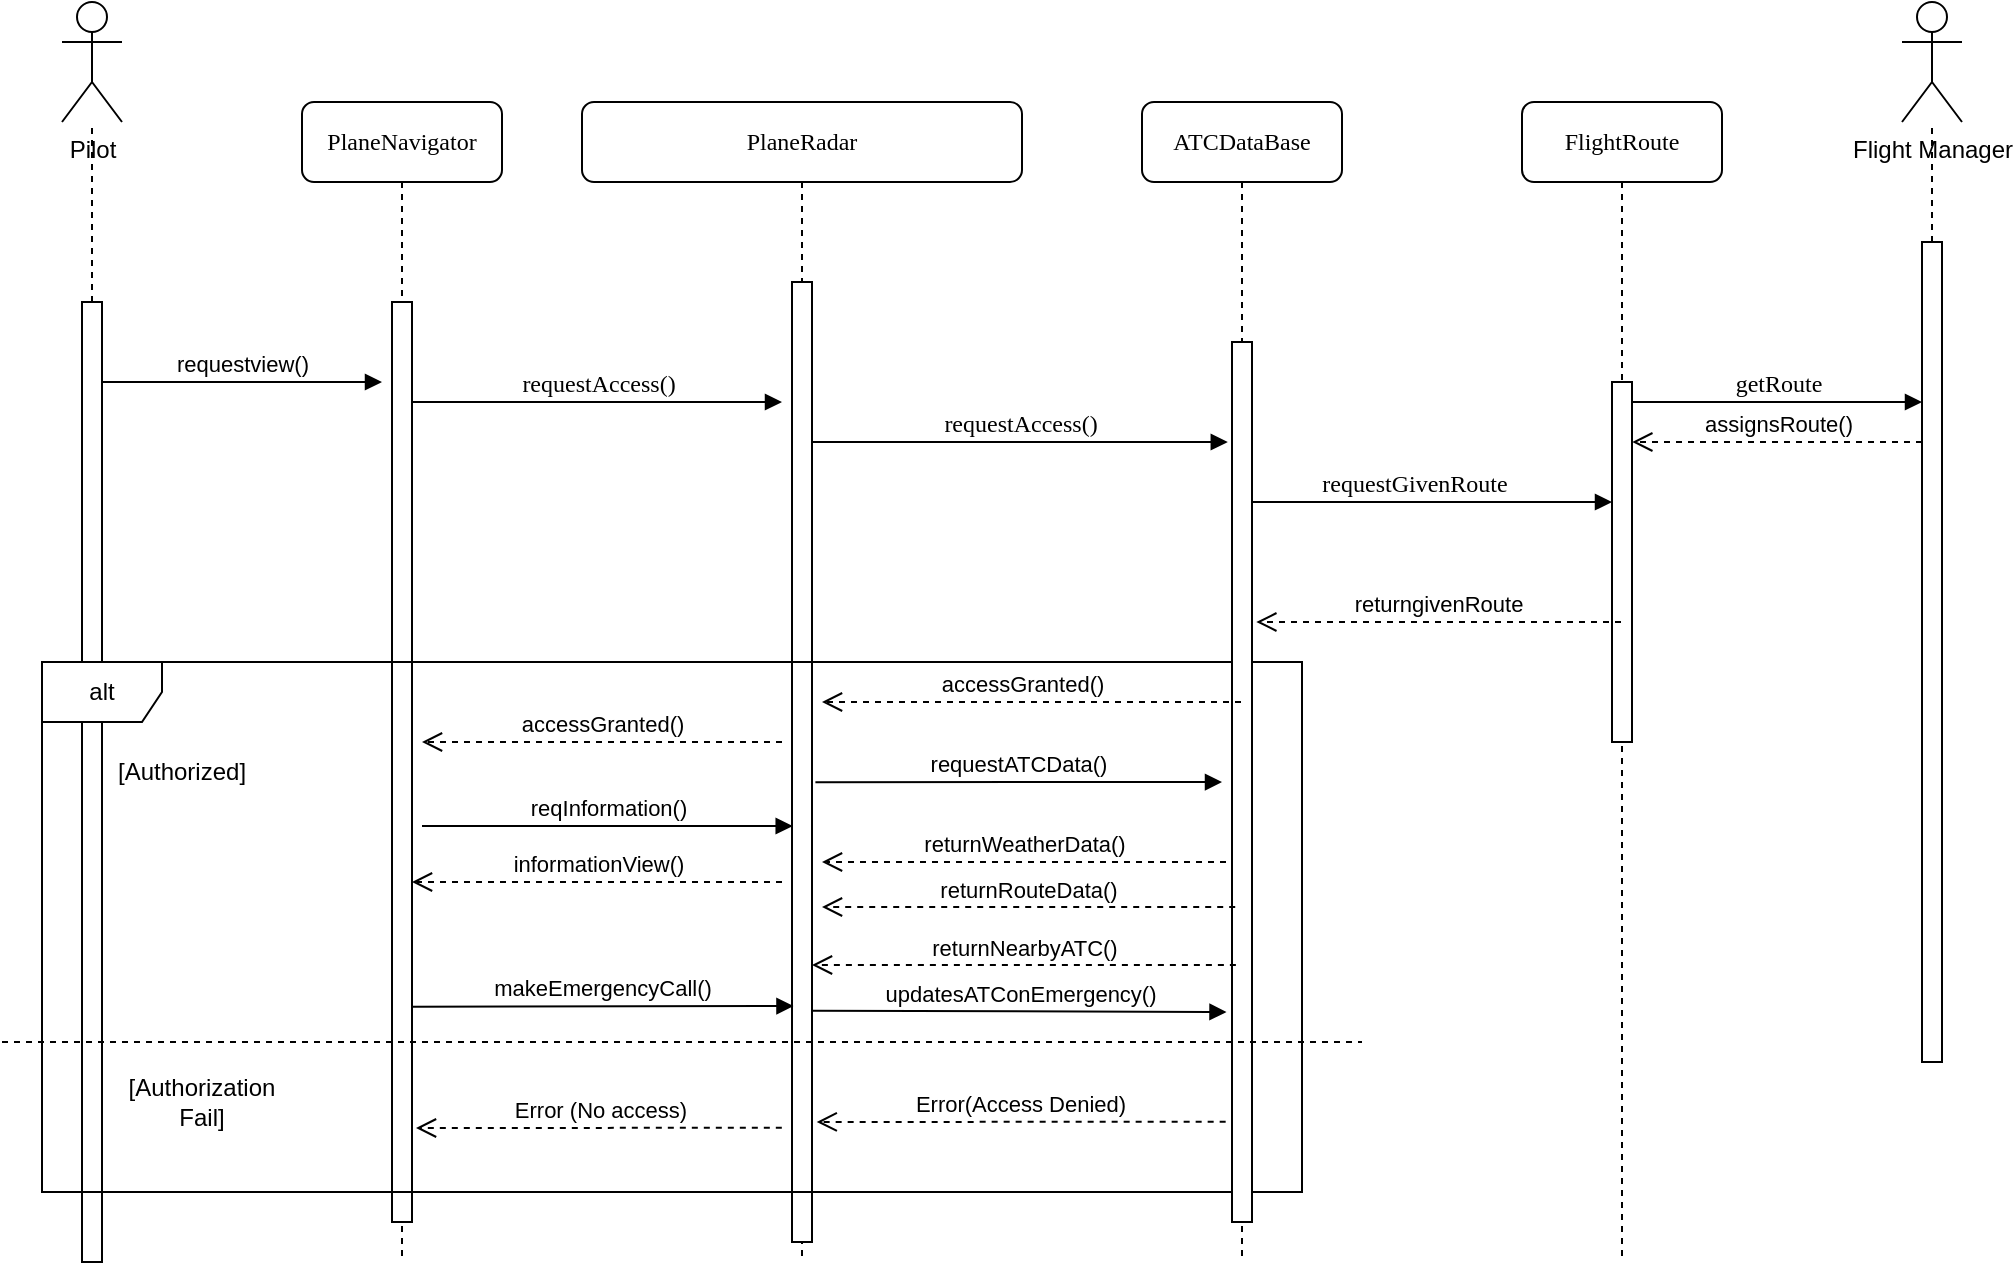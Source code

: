 <mxfile version="21.1.9" type="device">
  <diagram name="Page-1" id="13e1069c-82ec-6db2-03f1-153e76fe0fe0">
    <mxGraphModel dx="2557" dy="795" grid="1" gridSize="10" guides="1" tooltips="1" connect="1" arrows="1" fold="1" page="1" pageScale="1" pageWidth="1100" pageHeight="850" background="none" math="0" shadow="0">
      <root>
        <mxCell id="0" />
        <mxCell id="1" parent="0" />
        <mxCell id="7baba1c4bc27f4b0-2" value="PlaneRadar" style="shape=umlLifeline;perimeter=lifelinePerimeter;whiteSpace=wrap;html=1;container=1;collapsible=0;recursiveResize=0;outlineConnect=0;rounded=1;shadow=0;comic=0;labelBackgroundColor=none;strokeWidth=1;fontFamily=Verdana;fontSize=12;align=center;" parent="1" vertex="1">
          <mxGeometry x="240" y="80" width="220" height="580" as="geometry" />
        </mxCell>
        <mxCell id="7baba1c4bc27f4b0-10" value="" style="html=1;points=[];perimeter=orthogonalPerimeter;rounded=0;shadow=0;comic=0;labelBackgroundColor=none;strokeWidth=1;fontFamily=Verdana;fontSize=12;align=center;" parent="7baba1c4bc27f4b0-2" vertex="1">
          <mxGeometry x="105" y="90" width="10" height="480" as="geometry" />
        </mxCell>
        <mxCell id="7baba1c4bc27f4b0-4" value="FlightRoute" style="shape=umlLifeline;perimeter=lifelinePerimeter;whiteSpace=wrap;html=1;container=1;collapsible=0;recursiveResize=0;outlineConnect=0;rounded=1;shadow=0;comic=0;labelBackgroundColor=none;strokeWidth=1;fontFamily=Verdana;fontSize=12;align=center;" parent="1" vertex="1">
          <mxGeometry x="710" y="80" width="100" height="580" as="geometry" />
        </mxCell>
        <mxCell id="7baba1c4bc27f4b0-16" value="" style="html=1;points=[];perimeter=orthogonalPerimeter;rounded=0;shadow=0;comic=0;labelBackgroundColor=none;strokeWidth=1;fontFamily=Verdana;fontSize=12;align=center;" parent="7baba1c4bc27f4b0-4" vertex="1">
          <mxGeometry x="45" y="140" width="10" height="180" as="geometry" />
        </mxCell>
        <mxCell id="7baba1c4bc27f4b0-8" value="PlaneNavigator" style="shape=umlLifeline;perimeter=lifelinePerimeter;whiteSpace=wrap;html=1;container=1;collapsible=0;recursiveResize=0;outlineConnect=0;rounded=1;shadow=0;comic=0;labelBackgroundColor=none;strokeWidth=1;fontFamily=Verdana;fontSize=12;align=center;" parent="1" vertex="1">
          <mxGeometry x="100" y="80" width="100" height="580" as="geometry" />
        </mxCell>
        <mxCell id="7baba1c4bc27f4b0-9" value="" style="html=1;points=[];perimeter=orthogonalPerimeter;rounded=0;shadow=0;comic=0;labelBackgroundColor=none;strokeWidth=1;fontFamily=Verdana;fontSize=12;align=center;" parent="7baba1c4bc27f4b0-8" vertex="1">
          <mxGeometry x="45" y="100" width="10" height="460" as="geometry" />
        </mxCell>
        <mxCell id="7baba1c4bc27f4b0-17" value="requestGivenRoute" style="html=1;verticalAlign=bottom;endArrow=block;labelBackgroundColor=none;fontFamily=Verdana;fontSize=12;edgeStyle=elbowEdgeStyle;elbow=vertical;" parent="1" source="7baba1c4bc27f4b0-13" target="7baba1c4bc27f4b0-16" edge="1">
          <mxGeometry x="-0.103" relative="1" as="geometry">
            <mxPoint x="510" y="220" as="sourcePoint" />
            <Array as="points">
              <mxPoint x="610" y="280" />
              <mxPoint x="560" y="340" />
              <mxPoint x="460" y="220" />
            </Array>
            <mxPoint as="offset" />
          </mxGeometry>
        </mxCell>
        <mxCell id="7baba1c4bc27f4b0-20" value="getRoute" style="html=1;verticalAlign=bottom;endArrow=block;entryX=0;entryY=0.195;labelBackgroundColor=none;fontFamily=Verdana;fontSize=12;edgeStyle=elbowEdgeStyle;elbow=vertical;entryDx=0;entryDy=0;entryPerimeter=0;" parent="1" source="7baba1c4bc27f4b0-16" target="RVp1_wRc7afk8mZpjvYk-4" edge="1">
          <mxGeometry relative="1" as="geometry">
            <mxPoint x="650" y="230" as="sourcePoint" />
            <mxPoint x="725" y="230" as="targetPoint" />
          </mxGeometry>
        </mxCell>
        <mxCell id="7baba1c4bc27f4b0-11" value="requestAccess()" style="html=1;verticalAlign=bottom;endArrow=block;labelBackgroundColor=none;fontFamily=Verdana;fontSize=12;edgeStyle=elbowEdgeStyle;elbow=vertical;" parent="1" source="7baba1c4bc27f4b0-9" edge="1">
          <mxGeometry relative="1" as="geometry">
            <mxPoint x="220" y="190" as="sourcePoint" />
            <mxPoint x="340" y="230" as="targetPoint" />
            <Array as="points">
              <mxPoint x="200" y="230" />
            </Array>
          </mxGeometry>
        </mxCell>
        <mxCell id="7baba1c4bc27f4b0-14" value="requestAccess()" style="html=1;verticalAlign=bottom;endArrow=block;labelBackgroundColor=none;fontFamily=Verdana;fontSize=12;edgeStyle=elbowEdgeStyle;elbow=vertical;entryX=0.429;entryY=0.294;entryDx=0;entryDy=0;entryPerimeter=0;" parent="1" source="7baba1c4bc27f4b0-10" target="7baba1c4bc27f4b0-3" edge="1">
          <mxGeometry x="-0.001" relative="1" as="geometry">
            <mxPoint x="370" y="200" as="sourcePoint" />
            <mxPoint x="440" y="250" as="targetPoint" />
            <Array as="points">
              <mxPoint x="370" y="250" />
              <mxPoint x="400" y="210" />
            </Array>
            <mxPoint as="offset" />
          </mxGeometry>
        </mxCell>
        <mxCell id="RVp1_wRc7afk8mZpjvYk-1" value="Pilot" style="shape=umlActor;verticalLabelPosition=bottom;verticalAlign=top;html=1;outlineConnect=0;" vertex="1" parent="1">
          <mxGeometry x="-20" y="30" width="30" height="60" as="geometry" />
        </mxCell>
        <mxCell id="RVp1_wRc7afk8mZpjvYk-2" value="" style="html=1;points=[];perimeter=orthogonalPerimeter;outlineConnect=0;targetShapes=umlLifeline;portConstraint=eastwest;newEdgeStyle={&quot;edgeStyle&quot;:&quot;elbowEdgeStyle&quot;,&quot;elbow&quot;:&quot;vertical&quot;,&quot;curved&quot;:0,&quot;rounded&quot;:0};" vertex="1" parent="1">
          <mxGeometry x="-10" y="180" width="10" height="480" as="geometry" />
        </mxCell>
        <mxCell id="RVp1_wRc7afk8mZpjvYk-3" value="Flight Manager&lt;br&gt;" style="shape=umlActor;verticalLabelPosition=bottom;verticalAlign=top;html=1;" vertex="1" parent="1">
          <mxGeometry x="900" y="30" width="30" height="60" as="geometry" />
        </mxCell>
        <mxCell id="RVp1_wRc7afk8mZpjvYk-4" value="" style="html=1;points=[];perimeter=orthogonalPerimeter;outlineConnect=0;targetShapes=umlLifeline;portConstraint=eastwest;newEdgeStyle={&quot;edgeStyle&quot;:&quot;elbowEdgeStyle&quot;,&quot;elbow&quot;:&quot;vertical&quot;,&quot;curved&quot;:0,&quot;rounded&quot;:0};" vertex="1" parent="1">
          <mxGeometry x="910" y="150" width="10" height="410" as="geometry" />
        </mxCell>
        <mxCell id="RVp1_wRc7afk8mZpjvYk-5" value="returngivenRoute" style="html=1;verticalAlign=bottom;endArrow=open;dashed=1;endSize=8;edgeStyle=elbowEdgeStyle;elbow=vertical;curved=0;rounded=0;entryX=1.215;entryY=0.317;entryDx=0;entryDy=0;entryPerimeter=0;" edge="1" parent="1" source="7baba1c4bc27f4b0-4" target="7baba1c4bc27f4b0-13">
          <mxGeometry relative="1" as="geometry">
            <mxPoint x="720" y="340" as="sourcePoint" />
            <mxPoint x="456" y="380" as="targetPoint" />
            <Array as="points">
              <mxPoint x="630" y="340" />
              <mxPoint x="560" y="380" />
            </Array>
          </mxGeometry>
        </mxCell>
        <mxCell id="RVp1_wRc7afk8mZpjvYk-6" value="requestview()" style="html=1;verticalAlign=bottom;endArrow=block;edgeStyle=elbowEdgeStyle;elbow=vertical;curved=0;rounded=0;" edge="1" parent="1" source="RVp1_wRc7afk8mZpjvYk-2">
          <mxGeometry width="80" relative="1" as="geometry">
            <mxPoint x="190" y="220" as="sourcePoint" />
            <mxPoint x="140" y="220" as="targetPoint" />
            <Array as="points">
              <mxPoint x="130" y="220" />
            </Array>
          </mxGeometry>
        </mxCell>
        <mxCell id="RVp1_wRc7afk8mZpjvYk-7" value="alt" style="shape=umlFrame;whiteSpace=wrap;html=1;pointerEvents=0;" vertex="1" parent="1">
          <mxGeometry x="-30" y="360" width="630" height="265" as="geometry" />
        </mxCell>
        <mxCell id="RVp1_wRc7afk8mZpjvYk-8" value="[Authorized]" style="text;html=1;strokeColor=none;fillColor=none;align=center;verticalAlign=middle;whiteSpace=wrap;rounded=0;" vertex="1" parent="1">
          <mxGeometry x="10" y="400" width="60" height="30" as="geometry" />
        </mxCell>
        <mxCell id="RVp1_wRc7afk8mZpjvYk-9" value="[Authorization Fail]" style="text;html=1;strokeColor=none;fillColor=none;align=center;verticalAlign=middle;whiteSpace=wrap;rounded=0;" vertex="1" parent="1">
          <mxGeometry y="565" width="100" height="30" as="geometry" />
        </mxCell>
        <mxCell id="7baba1c4bc27f4b0-3" value="ATCDataBase" style="shape=umlLifeline;perimeter=lifelinePerimeter;whiteSpace=wrap;html=1;container=1;collapsible=0;recursiveResize=0;outlineConnect=0;rounded=1;shadow=0;comic=0;labelBackgroundColor=none;strokeWidth=1;fontFamily=Verdana;fontSize=12;align=center;" parent="1" vertex="1">
          <mxGeometry x="520" y="80" width="100" height="580" as="geometry" />
        </mxCell>
        <mxCell id="7baba1c4bc27f4b0-13" value="" style="html=1;points=[];perimeter=orthogonalPerimeter;rounded=0;shadow=0;comic=0;labelBackgroundColor=none;strokeWidth=1;fontFamily=Verdana;fontSize=12;align=center;" parent="7baba1c4bc27f4b0-3" vertex="1">
          <mxGeometry x="45" y="120" width="10" height="440" as="geometry" />
        </mxCell>
        <mxCell id="RVp1_wRc7afk8mZpjvYk-10" value="accessGranted()" style="html=1;verticalAlign=bottom;endArrow=open;dashed=1;endSize=8;edgeStyle=elbowEdgeStyle;elbow=vertical;curved=0;rounded=0;entryX=1.5;entryY=0.438;entryDx=0;entryDy=0;entryPerimeter=0;" edge="1" parent="1" source="7baba1c4bc27f4b0-3" target="7baba1c4bc27f4b0-10">
          <mxGeometry x="0.044" relative="1" as="geometry">
            <mxPoint x="490" y="380" as="sourcePoint" />
            <mxPoint x="410" y="380" as="targetPoint" />
            <mxPoint as="offset" />
          </mxGeometry>
        </mxCell>
        <mxCell id="RVp1_wRc7afk8mZpjvYk-11" value="accessGranted()" style="html=1;verticalAlign=bottom;endArrow=open;dashed=1;endSize=8;edgeStyle=elbowEdgeStyle;elbow=vertical;curved=0;rounded=0;" edge="1" parent="1">
          <mxGeometry relative="1" as="geometry">
            <mxPoint x="340" y="400" as="sourcePoint" />
            <mxPoint x="160" y="400" as="targetPoint" />
            <Array as="points">
              <mxPoint x="240" y="400" />
            </Array>
          </mxGeometry>
        </mxCell>
        <mxCell id="RVp1_wRc7afk8mZpjvYk-13" value="returnWeatherData()" style="html=1;verticalAlign=bottom;endArrow=open;dashed=1;endSize=8;edgeStyle=elbowEdgeStyle;elbow=vertical;curved=0;rounded=0;" edge="1" parent="1">
          <mxGeometry relative="1" as="geometry">
            <mxPoint x="562" y="460" as="sourcePoint" />
            <mxPoint x="360" y="460" as="targetPoint" />
            <Array as="points">
              <mxPoint x="500" y="460" />
              <mxPoint x="460" y="435" />
              <mxPoint x="420" y="490" />
            </Array>
          </mxGeometry>
        </mxCell>
        <mxCell id="RVp1_wRc7afk8mZpjvYk-14" value="returnRouteData()" style="html=1;verticalAlign=bottom;endArrow=open;dashed=1;endSize=8;edgeStyle=elbowEdgeStyle;elbow=vertical;curved=0;rounded=0;exitX=0.16;exitY=0.642;exitDx=0;exitDy=0;exitPerimeter=0;" edge="1" parent="1" source="7baba1c4bc27f4b0-13">
          <mxGeometry relative="1" as="geometry">
            <mxPoint x="480" y="390" as="sourcePoint" />
            <mxPoint x="360" y="483" as="targetPoint" />
          </mxGeometry>
        </mxCell>
        <mxCell id="RVp1_wRc7afk8mZpjvYk-15" value="returnNearbyATC()" style="html=1;verticalAlign=bottom;endArrow=open;dashed=1;endSize=8;edgeStyle=elbowEdgeStyle;elbow=vertical;curved=0;rounded=0;exitX=0.194;exitY=0.708;exitDx=0;exitDy=0;exitPerimeter=0;entryX=1;entryY=0.712;entryDx=0;entryDy=0;entryPerimeter=0;" edge="1" parent="1" source="7baba1c4bc27f4b0-13" target="7baba1c4bc27f4b0-10">
          <mxGeometry relative="1" as="geometry">
            <mxPoint x="520" y="510" as="sourcePoint" />
            <mxPoint x="440" y="510" as="targetPoint" />
          </mxGeometry>
        </mxCell>
        <mxCell id="RVp1_wRc7afk8mZpjvYk-16" value="informationView()" style="html=1;verticalAlign=bottom;endArrow=open;dashed=1;endSize=8;edgeStyle=elbowEdgeStyle;elbow=vertical;curved=0;rounded=0;" edge="1" parent="1">
          <mxGeometry relative="1" as="geometry">
            <mxPoint x="340" y="470" as="sourcePoint" />
            <mxPoint x="155" y="470" as="targetPoint" />
          </mxGeometry>
        </mxCell>
        <mxCell id="RVp1_wRc7afk8mZpjvYk-17" value="Error(Access Denied)" style="html=1;verticalAlign=bottom;endArrow=open;dashed=1;endSize=8;edgeStyle=elbowEdgeStyle;elbow=vertical;curved=0;rounded=0;exitX=-0.317;exitY=0.886;exitDx=0;exitDy=0;exitPerimeter=0;entryX=1.236;entryY=0.875;entryDx=0;entryDy=0;entryPerimeter=0;" edge="1" parent="1" source="7baba1c4bc27f4b0-13" target="7baba1c4bc27f4b0-10">
          <mxGeometry relative="1" as="geometry">
            <mxPoint x="380" y="560" as="sourcePoint" />
            <mxPoint x="300" y="560" as="targetPoint" />
          </mxGeometry>
        </mxCell>
        <mxCell id="RVp1_wRc7afk8mZpjvYk-18" value="Error (No access)" style="html=1;verticalAlign=bottom;endArrow=open;dashed=1;endSize=8;edgeStyle=elbowEdgeStyle;elbow=vertical;curved=0;rounded=0;exitX=-0.509;exitY=0.881;exitDx=0;exitDy=0;exitPerimeter=0;" edge="1" parent="1" source="7baba1c4bc27f4b0-10">
          <mxGeometry relative="1" as="geometry">
            <mxPoint x="380" y="560" as="sourcePoint" />
            <mxPoint x="157" y="593" as="targetPoint" />
          </mxGeometry>
        </mxCell>
        <mxCell id="RVp1_wRc7afk8mZpjvYk-19" value="" style="endArrow=none;dashed=1;html=1;rounded=0;" edge="1" parent="1">
          <mxGeometry width="50" height="50" relative="1" as="geometry">
            <mxPoint x="-50" y="550" as="sourcePoint" />
            <mxPoint x="630" y="550" as="targetPoint" />
          </mxGeometry>
        </mxCell>
        <mxCell id="RVp1_wRc7afk8mZpjvYk-20" value="assignsRoute()" style="html=1;verticalAlign=bottom;endArrow=open;dashed=1;endSize=8;edgeStyle=elbowEdgeStyle;elbow=vertical;curved=0;rounded=0;entryX=1.014;entryY=0.17;entryDx=0;entryDy=0;entryPerimeter=0;" edge="1" parent="1" source="RVp1_wRc7afk8mZpjvYk-4" target="7baba1c4bc27f4b0-16">
          <mxGeometry relative="1" as="geometry">
            <mxPoint x="830" y="300" as="sourcePoint" />
            <mxPoint x="750" y="300" as="targetPoint" />
            <Array as="points">
              <mxPoint x="870" y="250" />
              <mxPoint x="750" y="280" />
            </Array>
          </mxGeometry>
        </mxCell>
        <mxCell id="RVp1_wRc7afk8mZpjvYk-21" value="" style="endArrow=none;dashed=1;html=1;rounded=0;" edge="1" parent="1" source="RVp1_wRc7afk8mZpjvYk-4" target="RVp1_wRc7afk8mZpjvYk-3">
          <mxGeometry width="50" height="50" relative="1" as="geometry">
            <mxPoint x="570" y="390" as="sourcePoint" />
            <mxPoint x="820" y="200" as="targetPoint" />
          </mxGeometry>
        </mxCell>
        <mxCell id="RVp1_wRc7afk8mZpjvYk-22" value="" style="endArrow=none;dashed=1;html=1;rounded=0;" edge="1" parent="1" source="RVp1_wRc7afk8mZpjvYk-2" target="RVp1_wRc7afk8mZpjvYk-1">
          <mxGeometry width="50" height="50" relative="1" as="geometry">
            <mxPoint x="520" y="270" as="sourcePoint" />
            <mxPoint x="570" y="220" as="targetPoint" />
          </mxGeometry>
        </mxCell>
        <mxCell id="RVp1_wRc7afk8mZpjvYk-23" value="requestATCData()" style="html=1;verticalAlign=bottom;endArrow=block;edgeStyle=elbowEdgeStyle;elbow=vertical;curved=0;rounded=0;exitX=1.17;exitY=0.521;exitDx=0;exitDy=0;exitPerimeter=0;" edge="1" parent="1" source="7baba1c4bc27f4b0-10">
          <mxGeometry width="80" relative="1" as="geometry">
            <mxPoint x="390" y="470" as="sourcePoint" />
            <mxPoint x="560" y="420" as="targetPoint" />
          </mxGeometry>
        </mxCell>
        <mxCell id="RVp1_wRc7afk8mZpjvYk-24" value="reqInformation()" style="html=1;verticalAlign=bottom;endArrow=block;edgeStyle=elbowEdgeStyle;elbow=vertical;curved=0;rounded=0;entryX=0.035;entryY=0.567;entryDx=0;entryDy=0;entryPerimeter=0;" edge="1" parent="1" target="7baba1c4bc27f4b0-10">
          <mxGeometry width="80" relative="1" as="geometry">
            <mxPoint x="160" y="442" as="sourcePoint" />
            <mxPoint x="390" y="370" as="targetPoint" />
          </mxGeometry>
        </mxCell>
        <mxCell id="RVp1_wRc7afk8mZpjvYk-25" value="makeEmergencyCall()" style="html=1;verticalAlign=bottom;endArrow=block;edgeStyle=elbowEdgeStyle;elbow=vertical;curved=0;rounded=0;exitX=0.956;exitY=0.766;exitDx=0;exitDy=0;exitPerimeter=0;entryX=0.073;entryY=0.753;entryDx=0;entryDy=0;entryPerimeter=0;" edge="1" parent="1" source="7baba1c4bc27f4b0-9" target="7baba1c4bc27f4b0-10">
          <mxGeometry width="80" relative="1" as="geometry">
            <mxPoint x="430" y="440" as="sourcePoint" />
            <mxPoint x="510" y="440" as="targetPoint" />
          </mxGeometry>
        </mxCell>
        <mxCell id="RVp1_wRc7afk8mZpjvYk-26" value="updatesATConEmergency()" style="html=1;verticalAlign=bottom;endArrow=block;edgeStyle=elbowEdgeStyle;elbow=vertical;curved=0;rounded=0;exitX=1.029;exitY=0.759;exitDx=0;exitDy=0;exitPerimeter=0;entryX=-0.275;entryY=0.763;entryDx=0;entryDy=0;entryPerimeter=0;" edge="1" parent="1" source="7baba1c4bc27f4b0-10" target="7baba1c4bc27f4b0-13">
          <mxGeometry width="80" relative="1" as="geometry">
            <mxPoint x="450" y="480" as="sourcePoint" />
            <mxPoint x="530" y="480" as="targetPoint" />
          </mxGeometry>
        </mxCell>
      </root>
    </mxGraphModel>
  </diagram>
</mxfile>
